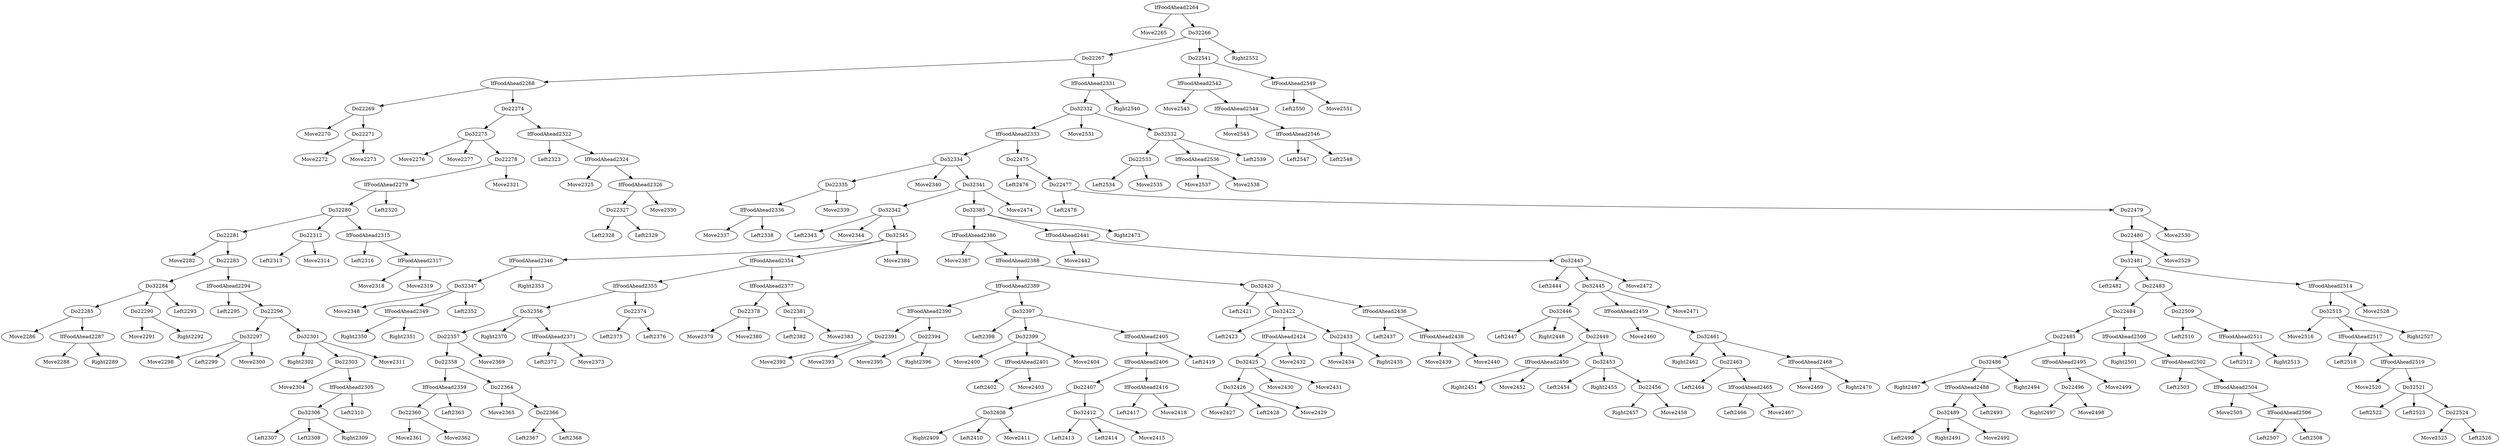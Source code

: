 digraph T {
	IfFoodAhead2264 -> Move2265
	Do22269 -> Move2270
	Do22271 -> Move2272
	Do22271 -> Move2273
	Do22269 -> Do22271
	IfFoodAhead2268 -> Do22269
	Do32275 -> Move2276
	Do32275 -> Move2277
	Do22281 -> Move2282
	Do22285 -> Move2286
	IfFoodAhead2287 -> Move2288
	IfFoodAhead2287 -> Right2289
	Do22285 -> IfFoodAhead2287
	Do32284 -> Do22285
	Do22290 -> Move2291
	Do22290 -> Right2292
	Do32284 -> Do22290
	Do32284 -> Left2293
	Do22283 -> Do32284
	IfFoodAhead2294 -> Left2295
	Do32297 -> Move2298
	Do32297 -> Left2299
	Do32297 -> Move2300
	Do22296 -> Do32297
	Do32301 -> Right2302
	Do22303 -> Move2304
	Do32306 -> Left2307
	Do32306 -> Left2308
	Do32306 -> Right2309
	IfFoodAhead2305 -> Do32306
	IfFoodAhead2305 -> Left2310
	Do22303 -> IfFoodAhead2305
	Do32301 -> Do22303
	Do32301 -> Move2311
	Do22296 -> Do32301
	IfFoodAhead2294 -> Do22296
	Do22283 -> IfFoodAhead2294
	Do22281 -> Do22283
	Do32280 -> Do22281
	Do22312 -> Left2313
	Do22312 -> Move2314
	Do32280 -> Do22312
	IfFoodAhead2315 -> Left2316
	IfFoodAhead2317 -> Move2318
	IfFoodAhead2317 -> Move2319
	IfFoodAhead2315 -> IfFoodAhead2317
	Do32280 -> IfFoodAhead2315
	IfFoodAhead2279 -> Do32280
	IfFoodAhead2279 -> Left2320
	Do22278 -> IfFoodAhead2279
	Do22278 -> Move2321
	Do32275 -> Do22278
	Do22274 -> Do32275
	IfFoodAhead2322 -> Left2323
	IfFoodAhead2324 -> Move2325
	Do22327 -> Left2328
	Do22327 -> Left2329
	IfFoodAhead2326 -> Do22327
	IfFoodAhead2326 -> Move2330
	IfFoodAhead2324 -> IfFoodAhead2326
	IfFoodAhead2322 -> IfFoodAhead2324
	Do22274 -> IfFoodAhead2322
	IfFoodAhead2268 -> Do22274
	Do22267 -> IfFoodAhead2268
	IfFoodAhead2336 -> Move2337
	IfFoodAhead2336 -> Left2338
	Do22335 -> IfFoodAhead2336
	Do22335 -> Move2339
	Do32334 -> Do22335
	Do32334 -> Move2340
	Do32342 -> Left2343
	Do32342 -> Move2344
	Do32347 -> Move2348
	IfFoodAhead2349 -> Right2350
	IfFoodAhead2349 -> Right2351
	Do32347 -> IfFoodAhead2349
	Do32347 -> Left2352
	IfFoodAhead2346 -> Do32347
	IfFoodAhead2346 -> Right2353
	Do32345 -> IfFoodAhead2346
	Do22360 -> Move2361
	Do22360 -> Move2362
	IfFoodAhead2359 -> Do22360
	IfFoodAhead2359 -> Left2363
	Do22358 -> IfFoodAhead2359
	Do22364 -> Move2365
	Do22366 -> Left2367
	Do22366 -> Left2368
	Do22364 -> Do22366
	Do22358 -> Do22364
	Do22357 -> Do22358
	Do22357 -> Move2369
	Do32356 -> Do22357
	Do32356 -> Right2370
	IfFoodAhead2371 -> Left2372
	IfFoodAhead2371 -> Move2373
	Do32356 -> IfFoodAhead2371
	IfFoodAhead2355 -> Do32356
	Do22374 -> Left2375
	Do22374 -> Left2376
	IfFoodAhead2355 -> Do22374
	IfFoodAhead2354 -> IfFoodAhead2355
	Do22378 -> Move2379
	Do22378 -> Move2380
	IfFoodAhead2377 -> Do22378
	Do22381 -> Left2382
	Do22381 -> Move2383
	IfFoodAhead2377 -> Do22381
	IfFoodAhead2354 -> IfFoodAhead2377
	Do32345 -> IfFoodAhead2354
	Do32345 -> Move2384
	Do32342 -> Do32345
	Do32341 -> Do32342
	IfFoodAhead2386 -> Move2387
	Do22391 -> Move2392
	Do22391 -> Move2393
	IfFoodAhead2390 -> Do22391
	Do22394 -> Move2395
	Do22394 -> Right2396
	IfFoodAhead2390 -> Do22394
	IfFoodAhead2389 -> IfFoodAhead2390
	Do32397 -> Left2398
	Do32399 -> Move2400
	IfFoodAhead2401 -> Left2402
	IfFoodAhead2401 -> Move2403
	Do32399 -> IfFoodAhead2401
	Do32399 -> Move2404
	Do32397 -> Do32399
	Do32408 -> Right2409
	Do32408 -> Left2410
	Do32408 -> Move2411
	Do22407 -> Do32408
	Do32412 -> Left2413
	Do32412 -> Left2414
	Do32412 -> Move2415
	Do22407 -> Do32412
	IfFoodAhead2406 -> Do22407
	IfFoodAhead2416 -> Left2417
	IfFoodAhead2416 -> Move2418
	IfFoodAhead2406 -> IfFoodAhead2416
	IfFoodAhead2405 -> IfFoodAhead2406
	IfFoodAhead2405 -> Left2419
	Do32397 -> IfFoodAhead2405
	IfFoodAhead2389 -> Do32397
	IfFoodAhead2388 -> IfFoodAhead2389
	Do32420 -> Left2421
	Do32422 -> Left2423
	Do32426 -> Move2427
	Do32426 -> Left2428
	Do32426 -> Move2429
	Do32425 -> Do32426
	Do32425 -> Move2430
	Do32425 -> Move2431
	IfFoodAhead2424 -> Do32425
	IfFoodAhead2424 -> Move2432
	Do32422 -> IfFoodAhead2424
	Do22433 -> Move2434
	Do22433 -> Right2435
	Do32422 -> Do22433
	Do32420 -> Do32422
	IfFoodAhead2436 -> Left2437
	IfFoodAhead2438 -> Move2439
	IfFoodAhead2438 -> Move2440
	IfFoodAhead2436 -> IfFoodAhead2438
	Do32420 -> IfFoodAhead2436
	IfFoodAhead2388 -> Do32420
	IfFoodAhead2386 -> IfFoodAhead2388
	Do32385 -> IfFoodAhead2386
	IfFoodAhead2441 -> Move2442
	Do32443 -> Left2444
	Do32446 -> Left2447
	Do32446 -> Right2448
	IfFoodAhead2450 -> Right2451
	IfFoodAhead2450 -> Move2452
	Do22449 -> IfFoodAhead2450
	Do32453 -> Left2454
	Do32453 -> Right2455
	Do22456 -> Right2457
	Do22456 -> Move2458
	Do32453 -> Do22456
	Do22449 -> Do32453
	Do32446 -> Do22449
	Do32445 -> Do32446
	IfFoodAhead2459 -> Move2460
	Do32461 -> Right2462
	Do22463 -> Left2464
	IfFoodAhead2465 -> Left2466
	IfFoodAhead2465 -> Move2467
	Do22463 -> IfFoodAhead2465
	Do32461 -> Do22463
	IfFoodAhead2468 -> Move2469
	IfFoodAhead2468 -> Right2470
	Do32461 -> IfFoodAhead2468
	IfFoodAhead2459 -> Do32461
	Do32445 -> IfFoodAhead2459
	Do32445 -> Move2471
	Do32443 -> Do32445
	Do32443 -> Move2472
	IfFoodAhead2441 -> Do32443
	Do32385 -> IfFoodAhead2441
	Do32385 -> Right2473
	Do32341 -> Do32385
	Do32341 -> Move2474
	Do32334 -> Do32341
	IfFoodAhead2333 -> Do32334
	Do22475 -> Left2476
	Do22477 -> Left2478
	Do32481 -> Left2482
	Do32486 -> Right2487
	Do32489 -> Left2490
	Do32489 -> Right2491
	Do32489 -> Move2492
	IfFoodAhead2488 -> Do32489
	IfFoodAhead2488 -> Left2493
	Do32486 -> IfFoodAhead2488
	Do32486 -> Right2494
	Do22485 -> Do32486
	Do22496 -> Right2497
	Do22496 -> Move2498
	IfFoodAhead2495 -> Do22496
	IfFoodAhead2495 -> Move2499
	Do22485 -> IfFoodAhead2495
	Do22484 -> Do22485
	IfFoodAhead2500 -> Right2501
	IfFoodAhead2502 -> Left2503
	IfFoodAhead2504 -> Move2505
	IfFoodAhead2506 -> Left2507
	IfFoodAhead2506 -> Left2508
	IfFoodAhead2504 -> IfFoodAhead2506
	IfFoodAhead2502 -> IfFoodAhead2504
	IfFoodAhead2500 -> IfFoodAhead2502
	Do22484 -> IfFoodAhead2500
	Do22483 -> Do22484
	Do22509 -> Left2510
	IfFoodAhead2511 -> Left2512
	IfFoodAhead2511 -> Right2513
	Do22509 -> IfFoodAhead2511
	Do22483 -> Do22509
	Do32481 -> Do22483
	Do32515 -> Move2516
	IfFoodAhead2517 -> Left2518
	IfFoodAhead2519 -> Move2520
	Do32521 -> Left2522
	Do32521 -> Left2523
	Do22524 -> Move2525
	Do22524 -> Left2526
	Do32521 -> Do22524
	IfFoodAhead2519 -> Do32521
	IfFoodAhead2517 -> IfFoodAhead2519
	Do32515 -> IfFoodAhead2517
	Do32515 -> Right2527
	IfFoodAhead2514 -> Do32515
	IfFoodAhead2514 -> Move2528
	Do32481 -> IfFoodAhead2514
	Do22480 -> Do32481
	Do22480 -> Move2529
	Do22479 -> Do22480
	Do22479 -> Move2530
	Do22477 -> Do22479
	Do22475 -> Do22477
	IfFoodAhead2333 -> Do22475
	Do32332 -> IfFoodAhead2333
	Do32332 -> Move2531
	Do22533 -> Left2534
	Do22533 -> Move2535
	Do32532 -> Do22533
	IfFoodAhead2536 -> Move2537
	IfFoodAhead2536 -> Move2538
	Do32532 -> IfFoodAhead2536
	Do32532 -> Left2539
	Do32332 -> Do32532
	IfFoodAhead2331 -> Do32332
	IfFoodAhead2331 -> Right2540
	Do22267 -> IfFoodAhead2331
	Do32266 -> Do22267
	IfFoodAhead2542 -> Move2543
	IfFoodAhead2544 -> Move2545
	IfFoodAhead2546 -> Left2547
	IfFoodAhead2546 -> Left2548
	IfFoodAhead2544 -> IfFoodAhead2546
	IfFoodAhead2542 -> IfFoodAhead2544
	Do22541 -> IfFoodAhead2542
	IfFoodAhead2549 -> Left2550
	IfFoodAhead2549 -> Move2551
	Do22541 -> IfFoodAhead2549
	Do32266 -> Do22541
	Do32266 -> Right2552
	IfFoodAhead2264 -> Do32266
}
